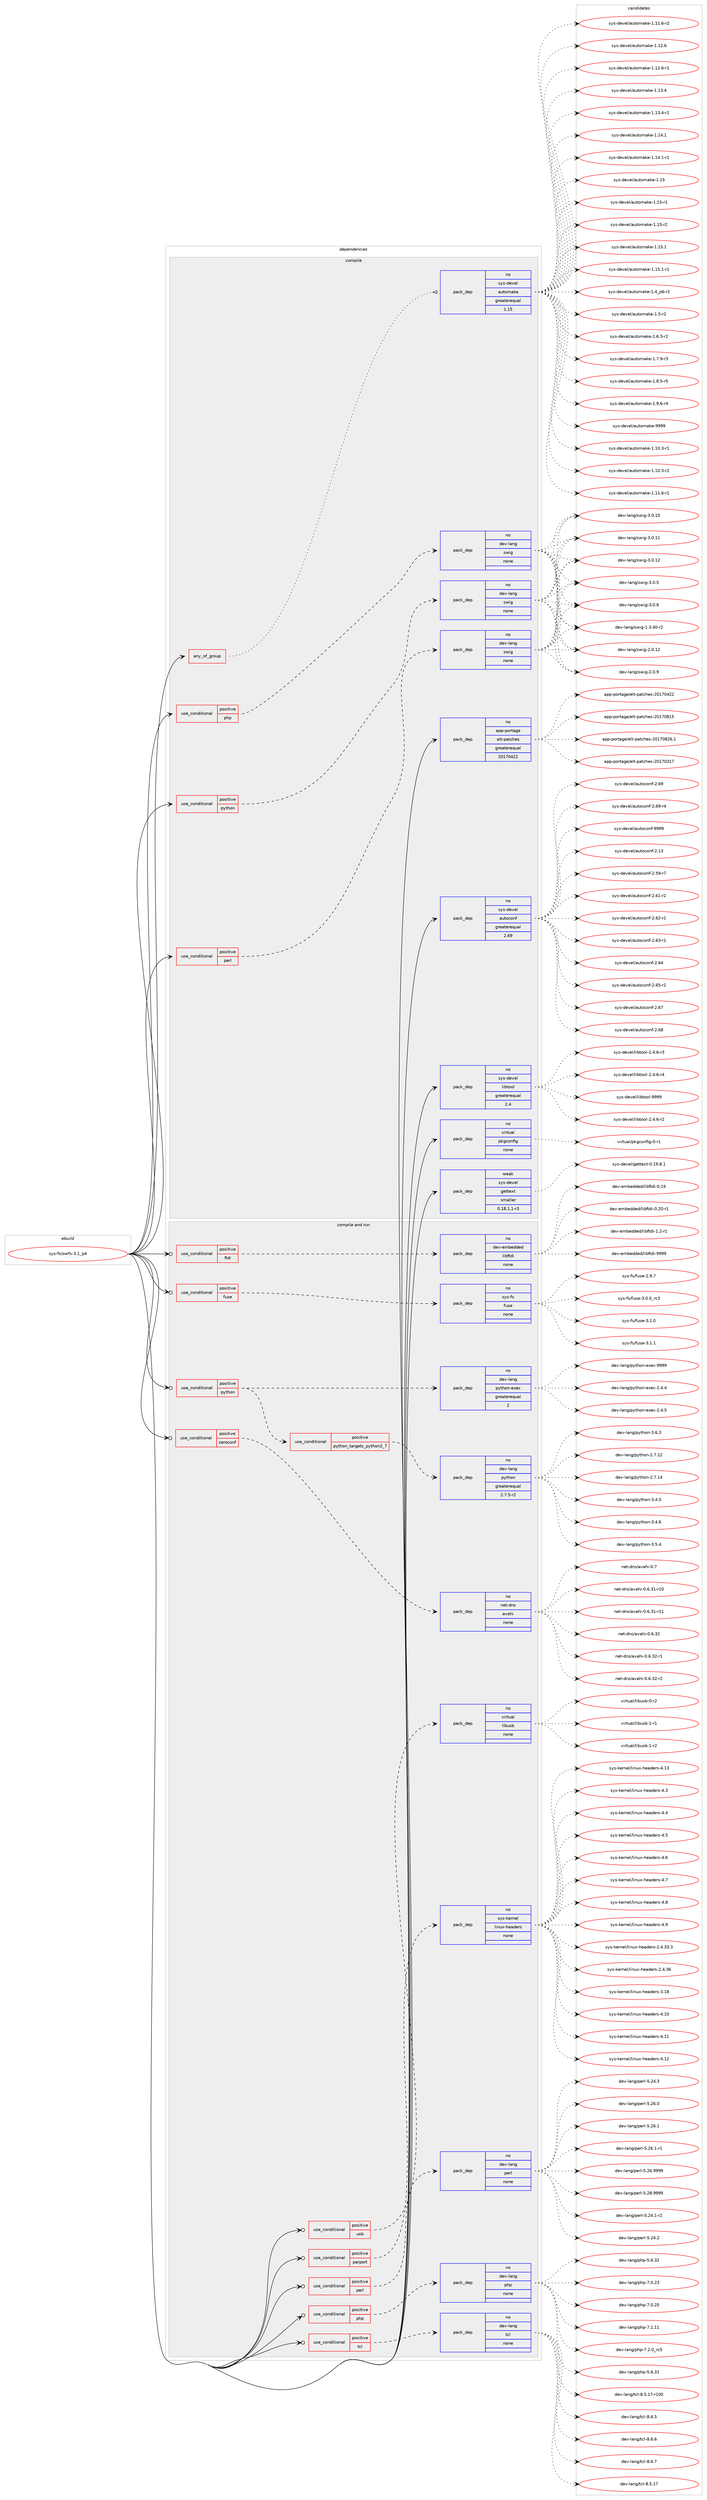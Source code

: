 digraph prolog {

# *************
# Graph options
# *************

newrank=true;
concentrate=true;
compound=true;
graph [rankdir=LR,fontname=Helvetica,fontsize=10,ranksep=1.5];#, ranksep=2.5, nodesep=0.2];
edge  [arrowhead=vee];
node  [fontname=Helvetica,fontsize=10];

# **********
# The ebuild
# **********

subgraph cluster_leftcol {
color=gray;
rank=same;
label=<<i>ebuild</i>>;
id [label="sys-fs/owfs-3.1_p4", color=red, width=4, href="../sys-fs/owfs-3.1_p4.svg"];
}

# ****************
# The dependencies
# ****************

subgraph cluster_midcol {
color=gray;
label=<<i>dependencies</i>>;
subgraph cluster_compile {
fillcolor="#eeeeee";
style=filled;
label=<<i>compile</i>>;
subgraph any8260 {
dependency489282 [label=<<TABLE BORDER="0" CELLBORDER="1" CELLSPACING="0" CELLPADDING="4"><TR><TD CELLPADDING="10">any_of_group</TD></TR></TABLE>>, shape=none, color=red];subgraph pack363594 {
dependency489283 [label=<<TABLE BORDER="0" CELLBORDER="1" CELLSPACING="0" CELLPADDING="4" WIDTH="220"><TR><TD ROWSPAN="6" CELLPADDING="30">pack_dep</TD></TR><TR><TD WIDTH="110">no</TD></TR><TR><TD>sys-devel</TD></TR><TR><TD>automake</TD></TR><TR><TD>greaterequal</TD></TR><TR><TD>1.15</TD></TR></TABLE>>, shape=none, color=blue];
}
dependency489282:e -> dependency489283:w [weight=20,style="dotted",arrowhead="oinv"];
}
id:e -> dependency489282:w [weight=20,style="solid",arrowhead="vee"];
subgraph cond117129 {
dependency489284 [label=<<TABLE BORDER="0" CELLBORDER="1" CELLSPACING="0" CELLPADDING="4"><TR><TD ROWSPAN="3" CELLPADDING="10">use_conditional</TD></TR><TR><TD>positive</TD></TR><TR><TD>perl</TD></TR></TABLE>>, shape=none, color=red];
subgraph pack363595 {
dependency489285 [label=<<TABLE BORDER="0" CELLBORDER="1" CELLSPACING="0" CELLPADDING="4" WIDTH="220"><TR><TD ROWSPAN="6" CELLPADDING="30">pack_dep</TD></TR><TR><TD WIDTH="110">no</TD></TR><TR><TD>dev-lang</TD></TR><TR><TD>swig</TD></TR><TR><TD>none</TD></TR><TR><TD></TD></TR></TABLE>>, shape=none, color=blue];
}
dependency489284:e -> dependency489285:w [weight=20,style="dashed",arrowhead="vee"];
}
id:e -> dependency489284:w [weight=20,style="solid",arrowhead="vee"];
subgraph cond117130 {
dependency489286 [label=<<TABLE BORDER="0" CELLBORDER="1" CELLSPACING="0" CELLPADDING="4"><TR><TD ROWSPAN="3" CELLPADDING="10">use_conditional</TD></TR><TR><TD>positive</TD></TR><TR><TD>php</TD></TR></TABLE>>, shape=none, color=red];
subgraph pack363596 {
dependency489287 [label=<<TABLE BORDER="0" CELLBORDER="1" CELLSPACING="0" CELLPADDING="4" WIDTH="220"><TR><TD ROWSPAN="6" CELLPADDING="30">pack_dep</TD></TR><TR><TD WIDTH="110">no</TD></TR><TR><TD>dev-lang</TD></TR><TR><TD>swig</TD></TR><TR><TD>none</TD></TR><TR><TD></TD></TR></TABLE>>, shape=none, color=blue];
}
dependency489286:e -> dependency489287:w [weight=20,style="dashed",arrowhead="vee"];
}
id:e -> dependency489286:w [weight=20,style="solid",arrowhead="vee"];
subgraph cond117131 {
dependency489288 [label=<<TABLE BORDER="0" CELLBORDER="1" CELLSPACING="0" CELLPADDING="4"><TR><TD ROWSPAN="3" CELLPADDING="10">use_conditional</TD></TR><TR><TD>positive</TD></TR><TR><TD>python</TD></TR></TABLE>>, shape=none, color=red];
subgraph pack363597 {
dependency489289 [label=<<TABLE BORDER="0" CELLBORDER="1" CELLSPACING="0" CELLPADDING="4" WIDTH="220"><TR><TD ROWSPAN="6" CELLPADDING="30">pack_dep</TD></TR><TR><TD WIDTH="110">no</TD></TR><TR><TD>dev-lang</TD></TR><TR><TD>swig</TD></TR><TR><TD>none</TD></TR><TR><TD></TD></TR></TABLE>>, shape=none, color=blue];
}
dependency489288:e -> dependency489289:w [weight=20,style="dashed",arrowhead="vee"];
}
id:e -> dependency489288:w [weight=20,style="solid",arrowhead="vee"];
subgraph pack363598 {
dependency489290 [label=<<TABLE BORDER="0" CELLBORDER="1" CELLSPACING="0" CELLPADDING="4" WIDTH="220"><TR><TD ROWSPAN="6" CELLPADDING="30">pack_dep</TD></TR><TR><TD WIDTH="110">no</TD></TR><TR><TD>app-portage</TD></TR><TR><TD>elt-patches</TD></TR><TR><TD>greaterequal</TD></TR><TR><TD>20170422</TD></TR></TABLE>>, shape=none, color=blue];
}
id:e -> dependency489290:w [weight=20,style="solid",arrowhead="vee"];
subgraph pack363599 {
dependency489291 [label=<<TABLE BORDER="0" CELLBORDER="1" CELLSPACING="0" CELLPADDING="4" WIDTH="220"><TR><TD ROWSPAN="6" CELLPADDING="30">pack_dep</TD></TR><TR><TD WIDTH="110">no</TD></TR><TR><TD>sys-devel</TD></TR><TR><TD>autoconf</TD></TR><TR><TD>greaterequal</TD></TR><TR><TD>2.69</TD></TR></TABLE>>, shape=none, color=blue];
}
id:e -> dependency489291:w [weight=20,style="solid",arrowhead="vee"];
subgraph pack363600 {
dependency489292 [label=<<TABLE BORDER="0" CELLBORDER="1" CELLSPACING="0" CELLPADDING="4" WIDTH="220"><TR><TD ROWSPAN="6" CELLPADDING="30">pack_dep</TD></TR><TR><TD WIDTH="110">no</TD></TR><TR><TD>sys-devel</TD></TR><TR><TD>libtool</TD></TR><TR><TD>greaterequal</TD></TR><TR><TD>2.4</TD></TR></TABLE>>, shape=none, color=blue];
}
id:e -> dependency489292:w [weight=20,style="solid",arrowhead="vee"];
subgraph pack363601 {
dependency489293 [label=<<TABLE BORDER="0" CELLBORDER="1" CELLSPACING="0" CELLPADDING="4" WIDTH="220"><TR><TD ROWSPAN="6" CELLPADDING="30">pack_dep</TD></TR><TR><TD WIDTH="110">no</TD></TR><TR><TD>virtual</TD></TR><TR><TD>pkgconfig</TD></TR><TR><TD>none</TD></TR><TR><TD></TD></TR></TABLE>>, shape=none, color=blue];
}
id:e -> dependency489293:w [weight=20,style="solid",arrowhead="vee"];
subgraph pack363602 {
dependency489294 [label=<<TABLE BORDER="0" CELLBORDER="1" CELLSPACING="0" CELLPADDING="4" WIDTH="220"><TR><TD ROWSPAN="6" CELLPADDING="30">pack_dep</TD></TR><TR><TD WIDTH="110">weak</TD></TR><TR><TD>sys-devel</TD></TR><TR><TD>gettext</TD></TR><TR><TD>smaller</TD></TR><TR><TD>0.18.1.1-r3</TD></TR></TABLE>>, shape=none, color=blue];
}
id:e -> dependency489294:w [weight=20,style="solid",arrowhead="vee"];
}
subgraph cluster_compileandrun {
fillcolor="#eeeeee";
style=filled;
label=<<i>compile and run</i>>;
subgraph cond117132 {
dependency489295 [label=<<TABLE BORDER="0" CELLBORDER="1" CELLSPACING="0" CELLPADDING="4"><TR><TD ROWSPAN="3" CELLPADDING="10">use_conditional</TD></TR><TR><TD>positive</TD></TR><TR><TD>ftdi</TD></TR></TABLE>>, shape=none, color=red];
subgraph pack363603 {
dependency489296 [label=<<TABLE BORDER="0" CELLBORDER="1" CELLSPACING="0" CELLPADDING="4" WIDTH="220"><TR><TD ROWSPAN="6" CELLPADDING="30">pack_dep</TD></TR><TR><TD WIDTH="110">no</TD></TR><TR><TD>dev-embedded</TD></TR><TR><TD>libftdi</TD></TR><TR><TD>none</TD></TR><TR><TD></TD></TR></TABLE>>, shape=none, color=blue];
}
dependency489295:e -> dependency489296:w [weight=20,style="dashed",arrowhead="vee"];
}
id:e -> dependency489295:w [weight=20,style="solid",arrowhead="odotvee"];
subgraph cond117133 {
dependency489297 [label=<<TABLE BORDER="0" CELLBORDER="1" CELLSPACING="0" CELLPADDING="4"><TR><TD ROWSPAN="3" CELLPADDING="10">use_conditional</TD></TR><TR><TD>positive</TD></TR><TR><TD>fuse</TD></TR></TABLE>>, shape=none, color=red];
subgraph pack363604 {
dependency489298 [label=<<TABLE BORDER="0" CELLBORDER="1" CELLSPACING="0" CELLPADDING="4" WIDTH="220"><TR><TD ROWSPAN="6" CELLPADDING="30">pack_dep</TD></TR><TR><TD WIDTH="110">no</TD></TR><TR><TD>sys-fs</TD></TR><TR><TD>fuse</TD></TR><TR><TD>none</TD></TR><TR><TD></TD></TR></TABLE>>, shape=none, color=blue];
}
dependency489297:e -> dependency489298:w [weight=20,style="dashed",arrowhead="vee"];
}
id:e -> dependency489297:w [weight=20,style="solid",arrowhead="odotvee"];
subgraph cond117134 {
dependency489299 [label=<<TABLE BORDER="0" CELLBORDER="1" CELLSPACING="0" CELLPADDING="4"><TR><TD ROWSPAN="3" CELLPADDING="10">use_conditional</TD></TR><TR><TD>positive</TD></TR><TR><TD>parport</TD></TR></TABLE>>, shape=none, color=red];
subgraph pack363605 {
dependency489300 [label=<<TABLE BORDER="0" CELLBORDER="1" CELLSPACING="0" CELLPADDING="4" WIDTH="220"><TR><TD ROWSPAN="6" CELLPADDING="30">pack_dep</TD></TR><TR><TD WIDTH="110">no</TD></TR><TR><TD>sys-kernel</TD></TR><TR><TD>linux-headers</TD></TR><TR><TD>none</TD></TR><TR><TD></TD></TR></TABLE>>, shape=none, color=blue];
}
dependency489299:e -> dependency489300:w [weight=20,style="dashed",arrowhead="vee"];
}
id:e -> dependency489299:w [weight=20,style="solid",arrowhead="odotvee"];
subgraph cond117135 {
dependency489301 [label=<<TABLE BORDER="0" CELLBORDER="1" CELLSPACING="0" CELLPADDING="4"><TR><TD ROWSPAN="3" CELLPADDING="10">use_conditional</TD></TR><TR><TD>positive</TD></TR><TR><TD>perl</TD></TR></TABLE>>, shape=none, color=red];
subgraph pack363606 {
dependency489302 [label=<<TABLE BORDER="0" CELLBORDER="1" CELLSPACING="0" CELLPADDING="4" WIDTH="220"><TR><TD ROWSPAN="6" CELLPADDING="30">pack_dep</TD></TR><TR><TD WIDTH="110">no</TD></TR><TR><TD>dev-lang</TD></TR><TR><TD>perl</TD></TR><TR><TD>none</TD></TR><TR><TD></TD></TR></TABLE>>, shape=none, color=blue];
}
dependency489301:e -> dependency489302:w [weight=20,style="dashed",arrowhead="vee"];
}
id:e -> dependency489301:w [weight=20,style="solid",arrowhead="odotvee"];
subgraph cond117136 {
dependency489303 [label=<<TABLE BORDER="0" CELLBORDER="1" CELLSPACING="0" CELLPADDING="4"><TR><TD ROWSPAN="3" CELLPADDING="10">use_conditional</TD></TR><TR><TD>positive</TD></TR><TR><TD>php</TD></TR></TABLE>>, shape=none, color=red];
subgraph pack363607 {
dependency489304 [label=<<TABLE BORDER="0" CELLBORDER="1" CELLSPACING="0" CELLPADDING="4" WIDTH="220"><TR><TD ROWSPAN="6" CELLPADDING="30">pack_dep</TD></TR><TR><TD WIDTH="110">no</TD></TR><TR><TD>dev-lang</TD></TR><TR><TD>php</TD></TR><TR><TD>none</TD></TR><TR><TD></TD></TR></TABLE>>, shape=none, color=blue];
}
dependency489303:e -> dependency489304:w [weight=20,style="dashed",arrowhead="vee"];
}
id:e -> dependency489303:w [weight=20,style="solid",arrowhead="odotvee"];
subgraph cond117137 {
dependency489305 [label=<<TABLE BORDER="0" CELLBORDER="1" CELLSPACING="0" CELLPADDING="4"><TR><TD ROWSPAN="3" CELLPADDING="10">use_conditional</TD></TR><TR><TD>positive</TD></TR><TR><TD>python</TD></TR></TABLE>>, shape=none, color=red];
subgraph cond117138 {
dependency489306 [label=<<TABLE BORDER="0" CELLBORDER="1" CELLSPACING="0" CELLPADDING="4"><TR><TD ROWSPAN="3" CELLPADDING="10">use_conditional</TD></TR><TR><TD>positive</TD></TR><TR><TD>python_targets_python2_7</TD></TR></TABLE>>, shape=none, color=red];
subgraph pack363608 {
dependency489307 [label=<<TABLE BORDER="0" CELLBORDER="1" CELLSPACING="0" CELLPADDING="4" WIDTH="220"><TR><TD ROWSPAN="6" CELLPADDING="30">pack_dep</TD></TR><TR><TD WIDTH="110">no</TD></TR><TR><TD>dev-lang</TD></TR><TR><TD>python</TD></TR><TR><TD>greaterequal</TD></TR><TR><TD>2.7.5-r2</TD></TR></TABLE>>, shape=none, color=blue];
}
dependency489306:e -> dependency489307:w [weight=20,style="dashed",arrowhead="vee"];
}
dependency489305:e -> dependency489306:w [weight=20,style="dashed",arrowhead="vee"];
subgraph pack363609 {
dependency489308 [label=<<TABLE BORDER="0" CELLBORDER="1" CELLSPACING="0" CELLPADDING="4" WIDTH="220"><TR><TD ROWSPAN="6" CELLPADDING="30">pack_dep</TD></TR><TR><TD WIDTH="110">no</TD></TR><TR><TD>dev-lang</TD></TR><TR><TD>python-exec</TD></TR><TR><TD>greaterequal</TD></TR><TR><TD>2</TD></TR></TABLE>>, shape=none, color=blue];
}
dependency489305:e -> dependency489308:w [weight=20,style="dashed",arrowhead="vee"];
}
id:e -> dependency489305:w [weight=20,style="solid",arrowhead="odotvee"];
subgraph cond117139 {
dependency489309 [label=<<TABLE BORDER="0" CELLBORDER="1" CELLSPACING="0" CELLPADDING="4"><TR><TD ROWSPAN="3" CELLPADDING="10">use_conditional</TD></TR><TR><TD>positive</TD></TR><TR><TD>tcl</TD></TR></TABLE>>, shape=none, color=red];
subgraph pack363610 {
dependency489310 [label=<<TABLE BORDER="0" CELLBORDER="1" CELLSPACING="0" CELLPADDING="4" WIDTH="220"><TR><TD ROWSPAN="6" CELLPADDING="30">pack_dep</TD></TR><TR><TD WIDTH="110">no</TD></TR><TR><TD>dev-lang</TD></TR><TR><TD>tcl</TD></TR><TR><TD>none</TD></TR><TR><TD></TD></TR></TABLE>>, shape=none, color=blue];
}
dependency489309:e -> dependency489310:w [weight=20,style="dashed",arrowhead="vee"];
}
id:e -> dependency489309:w [weight=20,style="solid",arrowhead="odotvee"];
subgraph cond117140 {
dependency489311 [label=<<TABLE BORDER="0" CELLBORDER="1" CELLSPACING="0" CELLPADDING="4"><TR><TD ROWSPAN="3" CELLPADDING="10">use_conditional</TD></TR><TR><TD>positive</TD></TR><TR><TD>usb</TD></TR></TABLE>>, shape=none, color=red];
subgraph pack363611 {
dependency489312 [label=<<TABLE BORDER="0" CELLBORDER="1" CELLSPACING="0" CELLPADDING="4" WIDTH="220"><TR><TD ROWSPAN="6" CELLPADDING="30">pack_dep</TD></TR><TR><TD WIDTH="110">no</TD></TR><TR><TD>virtual</TD></TR><TR><TD>libusb</TD></TR><TR><TD>none</TD></TR><TR><TD></TD></TR></TABLE>>, shape=none, color=blue];
}
dependency489311:e -> dependency489312:w [weight=20,style="dashed",arrowhead="vee"];
}
id:e -> dependency489311:w [weight=20,style="solid",arrowhead="odotvee"];
subgraph cond117141 {
dependency489313 [label=<<TABLE BORDER="0" CELLBORDER="1" CELLSPACING="0" CELLPADDING="4"><TR><TD ROWSPAN="3" CELLPADDING="10">use_conditional</TD></TR><TR><TD>positive</TD></TR><TR><TD>zeroconf</TD></TR></TABLE>>, shape=none, color=red];
subgraph pack363612 {
dependency489314 [label=<<TABLE BORDER="0" CELLBORDER="1" CELLSPACING="0" CELLPADDING="4" WIDTH="220"><TR><TD ROWSPAN="6" CELLPADDING="30">pack_dep</TD></TR><TR><TD WIDTH="110">no</TD></TR><TR><TD>net-dns</TD></TR><TR><TD>avahi</TD></TR><TR><TD>none</TD></TR><TR><TD></TD></TR></TABLE>>, shape=none, color=blue];
}
dependency489313:e -> dependency489314:w [weight=20,style="dashed",arrowhead="vee"];
}
id:e -> dependency489313:w [weight=20,style="solid",arrowhead="odotvee"];
}
subgraph cluster_run {
fillcolor="#eeeeee";
style=filled;
label=<<i>run</i>>;
}
}

# **************
# The candidates
# **************

subgraph cluster_choices {
rank=same;
color=gray;
label=<<i>candidates</i>>;

subgraph choice363594 {
color=black;
nodesep=1;
choice11512111545100101118101108479711711611110997107101454946494846514511449 [label="sys-devel/automake-1.10.3-r1", color=red, width=4,href="../sys-devel/automake-1.10.3-r1.svg"];
choice11512111545100101118101108479711711611110997107101454946494846514511450 [label="sys-devel/automake-1.10.3-r2", color=red, width=4,href="../sys-devel/automake-1.10.3-r2.svg"];
choice11512111545100101118101108479711711611110997107101454946494946544511449 [label="sys-devel/automake-1.11.6-r1", color=red, width=4,href="../sys-devel/automake-1.11.6-r1.svg"];
choice11512111545100101118101108479711711611110997107101454946494946544511450 [label="sys-devel/automake-1.11.6-r2", color=red, width=4,href="../sys-devel/automake-1.11.6-r2.svg"];
choice1151211154510010111810110847971171161111099710710145494649504654 [label="sys-devel/automake-1.12.6", color=red, width=4,href="../sys-devel/automake-1.12.6.svg"];
choice11512111545100101118101108479711711611110997107101454946495046544511449 [label="sys-devel/automake-1.12.6-r1", color=red, width=4,href="../sys-devel/automake-1.12.6-r1.svg"];
choice1151211154510010111810110847971171161111099710710145494649514652 [label="sys-devel/automake-1.13.4", color=red, width=4,href="../sys-devel/automake-1.13.4.svg"];
choice11512111545100101118101108479711711611110997107101454946495146524511449 [label="sys-devel/automake-1.13.4-r1", color=red, width=4,href="../sys-devel/automake-1.13.4-r1.svg"];
choice1151211154510010111810110847971171161111099710710145494649524649 [label="sys-devel/automake-1.14.1", color=red, width=4,href="../sys-devel/automake-1.14.1.svg"];
choice11512111545100101118101108479711711611110997107101454946495246494511449 [label="sys-devel/automake-1.14.1-r1", color=red, width=4,href="../sys-devel/automake-1.14.1-r1.svg"];
choice115121115451001011181011084797117116111109971071014549464953 [label="sys-devel/automake-1.15", color=red, width=4,href="../sys-devel/automake-1.15.svg"];
choice1151211154510010111810110847971171161111099710710145494649534511449 [label="sys-devel/automake-1.15-r1", color=red, width=4,href="../sys-devel/automake-1.15-r1.svg"];
choice1151211154510010111810110847971171161111099710710145494649534511450 [label="sys-devel/automake-1.15-r2", color=red, width=4,href="../sys-devel/automake-1.15-r2.svg"];
choice1151211154510010111810110847971171161111099710710145494649534649 [label="sys-devel/automake-1.15.1", color=red, width=4,href="../sys-devel/automake-1.15.1.svg"];
choice11512111545100101118101108479711711611110997107101454946495346494511449 [label="sys-devel/automake-1.15.1-r1", color=red, width=4,href="../sys-devel/automake-1.15.1-r1.svg"];
choice115121115451001011181011084797117116111109971071014549465295112544511450 [label="sys-devel/automake-1.4_p6-r2", color=red, width=4,href="../sys-devel/automake-1.4_p6-r2.svg"];
choice11512111545100101118101108479711711611110997107101454946534511450 [label="sys-devel/automake-1.5-r2", color=red, width=4,href="../sys-devel/automake-1.5-r2.svg"];
choice115121115451001011181011084797117116111109971071014549465446514511450 [label="sys-devel/automake-1.6.3-r2", color=red, width=4,href="../sys-devel/automake-1.6.3-r2.svg"];
choice115121115451001011181011084797117116111109971071014549465546574511451 [label="sys-devel/automake-1.7.9-r3", color=red, width=4,href="../sys-devel/automake-1.7.9-r3.svg"];
choice115121115451001011181011084797117116111109971071014549465646534511453 [label="sys-devel/automake-1.8.5-r5", color=red, width=4,href="../sys-devel/automake-1.8.5-r5.svg"];
choice115121115451001011181011084797117116111109971071014549465746544511452 [label="sys-devel/automake-1.9.6-r4", color=red, width=4,href="../sys-devel/automake-1.9.6-r4.svg"];
choice115121115451001011181011084797117116111109971071014557575757 [label="sys-devel/automake-9999", color=red, width=4,href="../sys-devel/automake-9999.svg"];
dependency489283:e -> choice11512111545100101118101108479711711611110997107101454946494846514511449:w [style=dotted,weight="100"];
dependency489283:e -> choice11512111545100101118101108479711711611110997107101454946494846514511450:w [style=dotted,weight="100"];
dependency489283:e -> choice11512111545100101118101108479711711611110997107101454946494946544511449:w [style=dotted,weight="100"];
dependency489283:e -> choice11512111545100101118101108479711711611110997107101454946494946544511450:w [style=dotted,weight="100"];
dependency489283:e -> choice1151211154510010111810110847971171161111099710710145494649504654:w [style=dotted,weight="100"];
dependency489283:e -> choice11512111545100101118101108479711711611110997107101454946495046544511449:w [style=dotted,weight="100"];
dependency489283:e -> choice1151211154510010111810110847971171161111099710710145494649514652:w [style=dotted,weight="100"];
dependency489283:e -> choice11512111545100101118101108479711711611110997107101454946495146524511449:w [style=dotted,weight="100"];
dependency489283:e -> choice1151211154510010111810110847971171161111099710710145494649524649:w [style=dotted,weight="100"];
dependency489283:e -> choice11512111545100101118101108479711711611110997107101454946495246494511449:w [style=dotted,weight="100"];
dependency489283:e -> choice115121115451001011181011084797117116111109971071014549464953:w [style=dotted,weight="100"];
dependency489283:e -> choice1151211154510010111810110847971171161111099710710145494649534511449:w [style=dotted,weight="100"];
dependency489283:e -> choice1151211154510010111810110847971171161111099710710145494649534511450:w [style=dotted,weight="100"];
dependency489283:e -> choice1151211154510010111810110847971171161111099710710145494649534649:w [style=dotted,weight="100"];
dependency489283:e -> choice11512111545100101118101108479711711611110997107101454946495346494511449:w [style=dotted,weight="100"];
dependency489283:e -> choice115121115451001011181011084797117116111109971071014549465295112544511450:w [style=dotted,weight="100"];
dependency489283:e -> choice11512111545100101118101108479711711611110997107101454946534511450:w [style=dotted,weight="100"];
dependency489283:e -> choice115121115451001011181011084797117116111109971071014549465446514511450:w [style=dotted,weight="100"];
dependency489283:e -> choice115121115451001011181011084797117116111109971071014549465546574511451:w [style=dotted,weight="100"];
dependency489283:e -> choice115121115451001011181011084797117116111109971071014549465646534511453:w [style=dotted,weight="100"];
dependency489283:e -> choice115121115451001011181011084797117116111109971071014549465746544511452:w [style=dotted,weight="100"];
dependency489283:e -> choice115121115451001011181011084797117116111109971071014557575757:w [style=dotted,weight="100"];
}
subgraph choice363595 {
color=black;
nodesep=1;
choice100101118451089711010347115119105103454946514652484511450 [label="dev-lang/swig-1.3.40-r2", color=red, width=4,href="../dev-lang/swig-1.3.40-r2.svg"];
choice10010111845108971101034711511910510345504648464950 [label="dev-lang/swig-2.0.12", color=red, width=4,href="../dev-lang/swig-2.0.12.svg"];
choice100101118451089711010347115119105103455046484657 [label="dev-lang/swig-2.0.9", color=red, width=4,href="../dev-lang/swig-2.0.9.svg"];
choice10010111845108971101034711511910510345514648464948 [label="dev-lang/swig-3.0.10", color=red, width=4,href="../dev-lang/swig-3.0.10.svg"];
choice10010111845108971101034711511910510345514648464949 [label="dev-lang/swig-3.0.11", color=red, width=4,href="../dev-lang/swig-3.0.11.svg"];
choice10010111845108971101034711511910510345514648464950 [label="dev-lang/swig-3.0.12", color=red, width=4,href="../dev-lang/swig-3.0.12.svg"];
choice100101118451089711010347115119105103455146484653 [label="dev-lang/swig-3.0.5", color=red, width=4,href="../dev-lang/swig-3.0.5.svg"];
choice100101118451089711010347115119105103455146484656 [label="dev-lang/swig-3.0.8", color=red, width=4,href="../dev-lang/swig-3.0.8.svg"];
dependency489285:e -> choice100101118451089711010347115119105103454946514652484511450:w [style=dotted,weight="100"];
dependency489285:e -> choice10010111845108971101034711511910510345504648464950:w [style=dotted,weight="100"];
dependency489285:e -> choice100101118451089711010347115119105103455046484657:w [style=dotted,weight="100"];
dependency489285:e -> choice10010111845108971101034711511910510345514648464948:w [style=dotted,weight="100"];
dependency489285:e -> choice10010111845108971101034711511910510345514648464949:w [style=dotted,weight="100"];
dependency489285:e -> choice10010111845108971101034711511910510345514648464950:w [style=dotted,weight="100"];
dependency489285:e -> choice100101118451089711010347115119105103455146484653:w [style=dotted,weight="100"];
dependency489285:e -> choice100101118451089711010347115119105103455146484656:w [style=dotted,weight="100"];
}
subgraph choice363596 {
color=black;
nodesep=1;
choice100101118451089711010347115119105103454946514652484511450 [label="dev-lang/swig-1.3.40-r2", color=red, width=4,href="../dev-lang/swig-1.3.40-r2.svg"];
choice10010111845108971101034711511910510345504648464950 [label="dev-lang/swig-2.0.12", color=red, width=4,href="../dev-lang/swig-2.0.12.svg"];
choice100101118451089711010347115119105103455046484657 [label="dev-lang/swig-2.0.9", color=red, width=4,href="../dev-lang/swig-2.0.9.svg"];
choice10010111845108971101034711511910510345514648464948 [label="dev-lang/swig-3.0.10", color=red, width=4,href="../dev-lang/swig-3.0.10.svg"];
choice10010111845108971101034711511910510345514648464949 [label="dev-lang/swig-3.0.11", color=red, width=4,href="../dev-lang/swig-3.0.11.svg"];
choice10010111845108971101034711511910510345514648464950 [label="dev-lang/swig-3.0.12", color=red, width=4,href="../dev-lang/swig-3.0.12.svg"];
choice100101118451089711010347115119105103455146484653 [label="dev-lang/swig-3.0.5", color=red, width=4,href="../dev-lang/swig-3.0.5.svg"];
choice100101118451089711010347115119105103455146484656 [label="dev-lang/swig-3.0.8", color=red, width=4,href="../dev-lang/swig-3.0.8.svg"];
dependency489287:e -> choice100101118451089711010347115119105103454946514652484511450:w [style=dotted,weight="100"];
dependency489287:e -> choice10010111845108971101034711511910510345504648464950:w [style=dotted,weight="100"];
dependency489287:e -> choice100101118451089711010347115119105103455046484657:w [style=dotted,weight="100"];
dependency489287:e -> choice10010111845108971101034711511910510345514648464948:w [style=dotted,weight="100"];
dependency489287:e -> choice10010111845108971101034711511910510345514648464949:w [style=dotted,weight="100"];
dependency489287:e -> choice10010111845108971101034711511910510345514648464950:w [style=dotted,weight="100"];
dependency489287:e -> choice100101118451089711010347115119105103455146484653:w [style=dotted,weight="100"];
dependency489287:e -> choice100101118451089711010347115119105103455146484656:w [style=dotted,weight="100"];
}
subgraph choice363597 {
color=black;
nodesep=1;
choice100101118451089711010347115119105103454946514652484511450 [label="dev-lang/swig-1.3.40-r2", color=red, width=4,href="../dev-lang/swig-1.3.40-r2.svg"];
choice10010111845108971101034711511910510345504648464950 [label="dev-lang/swig-2.0.12", color=red, width=4,href="../dev-lang/swig-2.0.12.svg"];
choice100101118451089711010347115119105103455046484657 [label="dev-lang/swig-2.0.9", color=red, width=4,href="../dev-lang/swig-2.0.9.svg"];
choice10010111845108971101034711511910510345514648464948 [label="dev-lang/swig-3.0.10", color=red, width=4,href="../dev-lang/swig-3.0.10.svg"];
choice10010111845108971101034711511910510345514648464949 [label="dev-lang/swig-3.0.11", color=red, width=4,href="../dev-lang/swig-3.0.11.svg"];
choice10010111845108971101034711511910510345514648464950 [label="dev-lang/swig-3.0.12", color=red, width=4,href="../dev-lang/swig-3.0.12.svg"];
choice100101118451089711010347115119105103455146484653 [label="dev-lang/swig-3.0.5", color=red, width=4,href="../dev-lang/swig-3.0.5.svg"];
choice100101118451089711010347115119105103455146484656 [label="dev-lang/swig-3.0.8", color=red, width=4,href="../dev-lang/swig-3.0.8.svg"];
dependency489289:e -> choice100101118451089711010347115119105103454946514652484511450:w [style=dotted,weight="100"];
dependency489289:e -> choice10010111845108971101034711511910510345504648464950:w [style=dotted,weight="100"];
dependency489289:e -> choice100101118451089711010347115119105103455046484657:w [style=dotted,weight="100"];
dependency489289:e -> choice10010111845108971101034711511910510345514648464948:w [style=dotted,weight="100"];
dependency489289:e -> choice10010111845108971101034711511910510345514648464949:w [style=dotted,weight="100"];
dependency489289:e -> choice10010111845108971101034711511910510345514648464950:w [style=dotted,weight="100"];
dependency489289:e -> choice100101118451089711010347115119105103455146484653:w [style=dotted,weight="100"];
dependency489289:e -> choice100101118451089711010347115119105103455146484656:w [style=dotted,weight="100"];
}
subgraph choice363598 {
color=black;
nodesep=1;
choice97112112451121111141169710310147101108116451129711699104101115455048495548514955 [label="app-portage/elt-patches-20170317", color=red, width=4,href="../app-portage/elt-patches-20170317.svg"];
choice97112112451121111141169710310147101108116451129711699104101115455048495548525050 [label="app-portage/elt-patches-20170422", color=red, width=4,href="../app-portage/elt-patches-20170422.svg"];
choice97112112451121111141169710310147101108116451129711699104101115455048495548564953 [label="app-portage/elt-patches-20170815", color=red, width=4,href="../app-portage/elt-patches-20170815.svg"];
choice971121124511211111411697103101471011081164511297116991041011154550484955485650544649 [label="app-portage/elt-patches-20170826.1", color=red, width=4,href="../app-portage/elt-patches-20170826.1.svg"];
dependency489290:e -> choice97112112451121111141169710310147101108116451129711699104101115455048495548514955:w [style=dotted,weight="100"];
dependency489290:e -> choice97112112451121111141169710310147101108116451129711699104101115455048495548525050:w [style=dotted,weight="100"];
dependency489290:e -> choice97112112451121111141169710310147101108116451129711699104101115455048495548564953:w [style=dotted,weight="100"];
dependency489290:e -> choice971121124511211111411697103101471011081164511297116991041011154550484955485650544649:w [style=dotted,weight="100"];
}
subgraph choice363599 {
color=black;
nodesep=1;
choice115121115451001011181011084797117116111991111101024550464951 [label="sys-devel/autoconf-2.13", color=red, width=4,href="../sys-devel/autoconf-2.13.svg"];
choice1151211154510010111810110847971171161119911111010245504653574511455 [label="sys-devel/autoconf-2.59-r7", color=red, width=4,href="../sys-devel/autoconf-2.59-r7.svg"];
choice1151211154510010111810110847971171161119911111010245504654494511450 [label="sys-devel/autoconf-2.61-r2", color=red, width=4,href="../sys-devel/autoconf-2.61-r2.svg"];
choice1151211154510010111810110847971171161119911111010245504654504511449 [label="sys-devel/autoconf-2.62-r1", color=red, width=4,href="../sys-devel/autoconf-2.62-r1.svg"];
choice1151211154510010111810110847971171161119911111010245504654514511449 [label="sys-devel/autoconf-2.63-r1", color=red, width=4,href="../sys-devel/autoconf-2.63-r1.svg"];
choice115121115451001011181011084797117116111991111101024550465452 [label="sys-devel/autoconf-2.64", color=red, width=4,href="../sys-devel/autoconf-2.64.svg"];
choice1151211154510010111810110847971171161119911111010245504654534511449 [label="sys-devel/autoconf-2.65-r1", color=red, width=4,href="../sys-devel/autoconf-2.65-r1.svg"];
choice115121115451001011181011084797117116111991111101024550465455 [label="sys-devel/autoconf-2.67", color=red, width=4,href="../sys-devel/autoconf-2.67.svg"];
choice115121115451001011181011084797117116111991111101024550465456 [label="sys-devel/autoconf-2.68", color=red, width=4,href="../sys-devel/autoconf-2.68.svg"];
choice115121115451001011181011084797117116111991111101024550465457 [label="sys-devel/autoconf-2.69", color=red, width=4,href="../sys-devel/autoconf-2.69.svg"];
choice1151211154510010111810110847971171161119911111010245504654574511452 [label="sys-devel/autoconf-2.69-r4", color=red, width=4,href="../sys-devel/autoconf-2.69-r4.svg"];
choice115121115451001011181011084797117116111991111101024557575757 [label="sys-devel/autoconf-9999", color=red, width=4,href="../sys-devel/autoconf-9999.svg"];
dependency489291:e -> choice115121115451001011181011084797117116111991111101024550464951:w [style=dotted,weight="100"];
dependency489291:e -> choice1151211154510010111810110847971171161119911111010245504653574511455:w [style=dotted,weight="100"];
dependency489291:e -> choice1151211154510010111810110847971171161119911111010245504654494511450:w [style=dotted,weight="100"];
dependency489291:e -> choice1151211154510010111810110847971171161119911111010245504654504511449:w [style=dotted,weight="100"];
dependency489291:e -> choice1151211154510010111810110847971171161119911111010245504654514511449:w [style=dotted,weight="100"];
dependency489291:e -> choice115121115451001011181011084797117116111991111101024550465452:w [style=dotted,weight="100"];
dependency489291:e -> choice1151211154510010111810110847971171161119911111010245504654534511449:w [style=dotted,weight="100"];
dependency489291:e -> choice115121115451001011181011084797117116111991111101024550465455:w [style=dotted,weight="100"];
dependency489291:e -> choice115121115451001011181011084797117116111991111101024550465456:w [style=dotted,weight="100"];
dependency489291:e -> choice115121115451001011181011084797117116111991111101024550465457:w [style=dotted,weight="100"];
dependency489291:e -> choice1151211154510010111810110847971171161119911111010245504654574511452:w [style=dotted,weight="100"];
dependency489291:e -> choice115121115451001011181011084797117116111991111101024557575757:w [style=dotted,weight="100"];
}
subgraph choice363600 {
color=black;
nodesep=1;
choice1151211154510010111810110847108105981161111111084550465246544511450 [label="sys-devel/libtool-2.4.6-r2", color=red, width=4,href="../sys-devel/libtool-2.4.6-r2.svg"];
choice1151211154510010111810110847108105981161111111084550465246544511451 [label="sys-devel/libtool-2.4.6-r3", color=red, width=4,href="../sys-devel/libtool-2.4.6-r3.svg"];
choice1151211154510010111810110847108105981161111111084550465246544511452 [label="sys-devel/libtool-2.4.6-r4", color=red, width=4,href="../sys-devel/libtool-2.4.6-r4.svg"];
choice1151211154510010111810110847108105981161111111084557575757 [label="sys-devel/libtool-9999", color=red, width=4,href="../sys-devel/libtool-9999.svg"];
dependency489292:e -> choice1151211154510010111810110847108105981161111111084550465246544511450:w [style=dotted,weight="100"];
dependency489292:e -> choice1151211154510010111810110847108105981161111111084550465246544511451:w [style=dotted,weight="100"];
dependency489292:e -> choice1151211154510010111810110847108105981161111111084550465246544511452:w [style=dotted,weight="100"];
dependency489292:e -> choice1151211154510010111810110847108105981161111111084557575757:w [style=dotted,weight="100"];
}
subgraph choice363601 {
color=black;
nodesep=1;
choice11810511411611797108471121071039911111010210510345484511449 [label="virtual/pkgconfig-0-r1", color=red, width=4,href="../virtual/pkgconfig-0-r1.svg"];
dependency489293:e -> choice11810511411611797108471121071039911111010210510345484511449:w [style=dotted,weight="100"];
}
subgraph choice363602 {
color=black;
nodesep=1;
choice1151211154510010111810110847103101116116101120116454846495746564649 [label="sys-devel/gettext-0.19.8.1", color=red, width=4,href="../sys-devel/gettext-0.19.8.1.svg"];
dependency489294:e -> choice1151211154510010111810110847103101116116101120116454846495746564649:w [style=dotted,weight="100"];
}
subgraph choice363603 {
color=black;
nodesep=1;
choice100101118451011099810110010010110047108105981021161001054548464957 [label="dev-embedded/libftdi-0.19", color=red, width=4,href="../dev-embedded/libftdi-0.19.svg"];
choice1001011184510110998101100100101100471081059810211610010545484650484511449 [label="dev-embedded/libftdi-0.20-r1", color=red, width=4,href="../dev-embedded/libftdi-0.20-r1.svg"];
choice10010111845101109981011001001011004710810598102116100105454946504511449 [label="dev-embedded/libftdi-1.2-r1", color=red, width=4,href="../dev-embedded/libftdi-1.2-r1.svg"];
choice100101118451011099810110010010110047108105981021161001054557575757 [label="dev-embedded/libftdi-9999", color=red, width=4,href="../dev-embedded/libftdi-9999.svg"];
dependency489296:e -> choice100101118451011099810110010010110047108105981021161001054548464957:w [style=dotted,weight="100"];
dependency489296:e -> choice1001011184510110998101100100101100471081059810211610010545484650484511449:w [style=dotted,weight="100"];
dependency489296:e -> choice10010111845101109981011001001011004710810598102116100105454946504511449:w [style=dotted,weight="100"];
dependency489296:e -> choice100101118451011099810110010010110047108105981021161001054557575757:w [style=dotted,weight="100"];
}
subgraph choice363604 {
color=black;
nodesep=1;
choice1151211154510211547102117115101455046574655 [label="sys-fs/fuse-2.9.7", color=red, width=4,href="../sys-fs/fuse-2.9.7.svg"];
choice1151211154510211547102117115101455146484648951149951 [label="sys-fs/fuse-3.0.0_rc3", color=red, width=4,href="../sys-fs/fuse-3.0.0_rc3.svg"];
choice1151211154510211547102117115101455146494648 [label="sys-fs/fuse-3.1.0", color=red, width=4,href="../sys-fs/fuse-3.1.0.svg"];
choice1151211154510211547102117115101455146494649 [label="sys-fs/fuse-3.1.1", color=red, width=4,href="../sys-fs/fuse-3.1.1.svg"];
dependency489298:e -> choice1151211154510211547102117115101455046574655:w [style=dotted,weight="100"];
dependency489298:e -> choice1151211154510211547102117115101455146484648951149951:w [style=dotted,weight="100"];
dependency489298:e -> choice1151211154510211547102117115101455146494648:w [style=dotted,weight="100"];
dependency489298:e -> choice1151211154510211547102117115101455146494649:w [style=dotted,weight="100"];
}
subgraph choice363605 {
color=black;
nodesep=1;
choice11512111545107101114110101108471081051101171204510410197100101114115455046524651514651 [label="sys-kernel/linux-headers-2.4.33.3", color=red, width=4,href="../sys-kernel/linux-headers-2.4.33.3.svg"];
choice1151211154510710111411010110847108105110117120451041019710010111411545504652465154 [label="sys-kernel/linux-headers-2.4.36", color=red, width=4,href="../sys-kernel/linux-headers-2.4.36.svg"];
choice115121115451071011141101011084710810511011712045104101971001011141154551464956 [label="sys-kernel/linux-headers-3.18", color=red, width=4,href="../sys-kernel/linux-headers-3.18.svg"];
choice115121115451071011141101011084710810511011712045104101971001011141154552464948 [label="sys-kernel/linux-headers-4.10", color=red, width=4,href="../sys-kernel/linux-headers-4.10.svg"];
choice115121115451071011141101011084710810511011712045104101971001011141154552464949 [label="sys-kernel/linux-headers-4.11", color=red, width=4,href="../sys-kernel/linux-headers-4.11.svg"];
choice115121115451071011141101011084710810511011712045104101971001011141154552464950 [label="sys-kernel/linux-headers-4.12", color=red, width=4,href="../sys-kernel/linux-headers-4.12.svg"];
choice115121115451071011141101011084710810511011712045104101971001011141154552464951 [label="sys-kernel/linux-headers-4.13", color=red, width=4,href="../sys-kernel/linux-headers-4.13.svg"];
choice1151211154510710111411010110847108105110117120451041019710010111411545524651 [label="sys-kernel/linux-headers-4.3", color=red, width=4,href="../sys-kernel/linux-headers-4.3.svg"];
choice1151211154510710111411010110847108105110117120451041019710010111411545524652 [label="sys-kernel/linux-headers-4.4", color=red, width=4,href="../sys-kernel/linux-headers-4.4.svg"];
choice1151211154510710111411010110847108105110117120451041019710010111411545524653 [label="sys-kernel/linux-headers-4.5", color=red, width=4,href="../sys-kernel/linux-headers-4.5.svg"];
choice1151211154510710111411010110847108105110117120451041019710010111411545524654 [label="sys-kernel/linux-headers-4.6", color=red, width=4,href="../sys-kernel/linux-headers-4.6.svg"];
choice1151211154510710111411010110847108105110117120451041019710010111411545524655 [label="sys-kernel/linux-headers-4.7", color=red, width=4,href="../sys-kernel/linux-headers-4.7.svg"];
choice1151211154510710111411010110847108105110117120451041019710010111411545524656 [label="sys-kernel/linux-headers-4.8", color=red, width=4,href="../sys-kernel/linux-headers-4.8.svg"];
choice1151211154510710111411010110847108105110117120451041019710010111411545524657 [label="sys-kernel/linux-headers-4.9", color=red, width=4,href="../sys-kernel/linux-headers-4.9.svg"];
dependency489300:e -> choice11512111545107101114110101108471081051101171204510410197100101114115455046524651514651:w [style=dotted,weight="100"];
dependency489300:e -> choice1151211154510710111411010110847108105110117120451041019710010111411545504652465154:w [style=dotted,weight="100"];
dependency489300:e -> choice115121115451071011141101011084710810511011712045104101971001011141154551464956:w [style=dotted,weight="100"];
dependency489300:e -> choice115121115451071011141101011084710810511011712045104101971001011141154552464948:w [style=dotted,weight="100"];
dependency489300:e -> choice115121115451071011141101011084710810511011712045104101971001011141154552464949:w [style=dotted,weight="100"];
dependency489300:e -> choice115121115451071011141101011084710810511011712045104101971001011141154552464950:w [style=dotted,weight="100"];
dependency489300:e -> choice115121115451071011141101011084710810511011712045104101971001011141154552464951:w [style=dotted,weight="100"];
dependency489300:e -> choice1151211154510710111411010110847108105110117120451041019710010111411545524651:w [style=dotted,weight="100"];
dependency489300:e -> choice1151211154510710111411010110847108105110117120451041019710010111411545524652:w [style=dotted,weight="100"];
dependency489300:e -> choice1151211154510710111411010110847108105110117120451041019710010111411545524653:w [style=dotted,weight="100"];
dependency489300:e -> choice1151211154510710111411010110847108105110117120451041019710010111411545524654:w [style=dotted,weight="100"];
dependency489300:e -> choice1151211154510710111411010110847108105110117120451041019710010111411545524655:w [style=dotted,weight="100"];
dependency489300:e -> choice1151211154510710111411010110847108105110117120451041019710010111411545524656:w [style=dotted,weight="100"];
dependency489300:e -> choice1151211154510710111411010110847108105110117120451041019710010111411545524657:w [style=dotted,weight="100"];
}
subgraph choice363606 {
color=black;
nodesep=1;
choice100101118451089711010347112101114108455346505246494511450 [label="dev-lang/perl-5.24.1-r2", color=red, width=4,href="../dev-lang/perl-5.24.1-r2.svg"];
choice10010111845108971101034711210111410845534650524650 [label="dev-lang/perl-5.24.2", color=red, width=4,href="../dev-lang/perl-5.24.2.svg"];
choice10010111845108971101034711210111410845534650524651 [label="dev-lang/perl-5.24.3", color=red, width=4,href="../dev-lang/perl-5.24.3.svg"];
choice10010111845108971101034711210111410845534650544648 [label="dev-lang/perl-5.26.0", color=red, width=4,href="../dev-lang/perl-5.26.0.svg"];
choice10010111845108971101034711210111410845534650544649 [label="dev-lang/perl-5.26.1", color=red, width=4,href="../dev-lang/perl-5.26.1.svg"];
choice100101118451089711010347112101114108455346505446494511449 [label="dev-lang/perl-5.26.1-r1", color=red, width=4,href="../dev-lang/perl-5.26.1-r1.svg"];
choice10010111845108971101034711210111410845534650544657575757 [label="dev-lang/perl-5.26.9999", color=red, width=4,href="../dev-lang/perl-5.26.9999.svg"];
choice10010111845108971101034711210111410845534650564657575757 [label="dev-lang/perl-5.28.9999", color=red, width=4,href="../dev-lang/perl-5.28.9999.svg"];
dependency489302:e -> choice100101118451089711010347112101114108455346505246494511450:w [style=dotted,weight="100"];
dependency489302:e -> choice10010111845108971101034711210111410845534650524650:w [style=dotted,weight="100"];
dependency489302:e -> choice10010111845108971101034711210111410845534650524651:w [style=dotted,weight="100"];
dependency489302:e -> choice10010111845108971101034711210111410845534650544648:w [style=dotted,weight="100"];
dependency489302:e -> choice10010111845108971101034711210111410845534650544649:w [style=dotted,weight="100"];
dependency489302:e -> choice100101118451089711010347112101114108455346505446494511449:w [style=dotted,weight="100"];
dependency489302:e -> choice10010111845108971101034711210111410845534650544657575757:w [style=dotted,weight="100"];
dependency489302:e -> choice10010111845108971101034711210111410845534650564657575757:w [style=dotted,weight="100"];
}
subgraph choice363607 {
color=black;
nodesep=1;
choice10010111845108971101034711210411245534654465149 [label="dev-lang/php-5.6.31", color=red, width=4,href="../dev-lang/php-5.6.31.svg"];
choice10010111845108971101034711210411245534654465150 [label="dev-lang/php-5.6.32", color=red, width=4,href="../dev-lang/php-5.6.32.svg"];
choice10010111845108971101034711210411245554648465051 [label="dev-lang/php-7.0.23", color=red, width=4,href="../dev-lang/php-7.0.23.svg"];
choice10010111845108971101034711210411245554648465053 [label="dev-lang/php-7.0.25", color=red, width=4,href="../dev-lang/php-7.0.25.svg"];
choice10010111845108971101034711210411245554649464949 [label="dev-lang/php-7.1.11", color=red, width=4,href="../dev-lang/php-7.1.11.svg"];
choice100101118451089711010347112104112455546504648951149953 [label="dev-lang/php-7.2.0_rc5", color=red, width=4,href="../dev-lang/php-7.2.0_rc5.svg"];
dependency489304:e -> choice10010111845108971101034711210411245534654465149:w [style=dotted,weight="100"];
dependency489304:e -> choice10010111845108971101034711210411245534654465150:w [style=dotted,weight="100"];
dependency489304:e -> choice10010111845108971101034711210411245554648465051:w [style=dotted,weight="100"];
dependency489304:e -> choice10010111845108971101034711210411245554648465053:w [style=dotted,weight="100"];
dependency489304:e -> choice10010111845108971101034711210411245554649464949:w [style=dotted,weight="100"];
dependency489304:e -> choice100101118451089711010347112104112455546504648951149953:w [style=dotted,weight="100"];
}
subgraph choice363608 {
color=black;
nodesep=1;
choice10010111845108971101034711212111610411111045504655464950 [label="dev-lang/python-2.7.12", color=red, width=4,href="../dev-lang/python-2.7.12.svg"];
choice10010111845108971101034711212111610411111045504655464952 [label="dev-lang/python-2.7.14", color=red, width=4,href="../dev-lang/python-2.7.14.svg"];
choice100101118451089711010347112121116104111110455146524653 [label="dev-lang/python-3.4.5", color=red, width=4,href="../dev-lang/python-3.4.5.svg"];
choice100101118451089711010347112121116104111110455146524654 [label="dev-lang/python-3.4.6", color=red, width=4,href="../dev-lang/python-3.4.6.svg"];
choice100101118451089711010347112121116104111110455146534652 [label="dev-lang/python-3.5.4", color=red, width=4,href="../dev-lang/python-3.5.4.svg"];
choice100101118451089711010347112121116104111110455146544651 [label="dev-lang/python-3.6.3", color=red, width=4,href="../dev-lang/python-3.6.3.svg"];
dependency489307:e -> choice10010111845108971101034711212111610411111045504655464950:w [style=dotted,weight="100"];
dependency489307:e -> choice10010111845108971101034711212111610411111045504655464952:w [style=dotted,weight="100"];
dependency489307:e -> choice100101118451089711010347112121116104111110455146524653:w [style=dotted,weight="100"];
dependency489307:e -> choice100101118451089711010347112121116104111110455146524654:w [style=dotted,weight="100"];
dependency489307:e -> choice100101118451089711010347112121116104111110455146534652:w [style=dotted,weight="100"];
dependency489307:e -> choice100101118451089711010347112121116104111110455146544651:w [style=dotted,weight="100"];
}
subgraph choice363609 {
color=black;
nodesep=1;
choice1001011184510897110103471121211161041111104510112010199455046524652 [label="dev-lang/python-exec-2.4.4", color=red, width=4,href="../dev-lang/python-exec-2.4.4.svg"];
choice1001011184510897110103471121211161041111104510112010199455046524653 [label="dev-lang/python-exec-2.4.5", color=red, width=4,href="../dev-lang/python-exec-2.4.5.svg"];
choice10010111845108971101034711212111610411111045101120101994557575757 [label="dev-lang/python-exec-9999", color=red, width=4,href="../dev-lang/python-exec-9999.svg"];
dependency489308:e -> choice1001011184510897110103471121211161041111104510112010199455046524652:w [style=dotted,weight="100"];
dependency489308:e -> choice1001011184510897110103471121211161041111104510112010199455046524653:w [style=dotted,weight="100"];
dependency489308:e -> choice10010111845108971101034711212111610411111045101120101994557575757:w [style=dotted,weight="100"];
}
subgraph choice363610 {
color=black;
nodesep=1;
choice1001011184510897110103471169910845564653464955 [label="dev-lang/tcl-8.5.17", color=red, width=4,href="../dev-lang/tcl-8.5.17.svg"];
choice100101118451089711010347116991084556465346495545114494848 [label="dev-lang/tcl-8.5.17-r100", color=red, width=4,href="../dev-lang/tcl-8.5.17-r100.svg"];
choice10010111845108971101034711699108455646544653 [label="dev-lang/tcl-8.6.5", color=red, width=4,href="../dev-lang/tcl-8.6.5.svg"];
choice10010111845108971101034711699108455646544654 [label="dev-lang/tcl-8.6.6", color=red, width=4,href="../dev-lang/tcl-8.6.6.svg"];
choice10010111845108971101034711699108455646544655 [label="dev-lang/tcl-8.6.7", color=red, width=4,href="../dev-lang/tcl-8.6.7.svg"];
dependency489310:e -> choice1001011184510897110103471169910845564653464955:w [style=dotted,weight="100"];
dependency489310:e -> choice100101118451089711010347116991084556465346495545114494848:w [style=dotted,weight="100"];
dependency489310:e -> choice10010111845108971101034711699108455646544653:w [style=dotted,weight="100"];
dependency489310:e -> choice10010111845108971101034711699108455646544654:w [style=dotted,weight="100"];
dependency489310:e -> choice10010111845108971101034711699108455646544655:w [style=dotted,weight="100"];
}
subgraph choice363611 {
color=black;
nodesep=1;
choice1181051141161179710847108105981171159845484511450 [label="virtual/libusb-0-r2", color=red, width=4,href="../virtual/libusb-0-r2.svg"];
choice1181051141161179710847108105981171159845494511449 [label="virtual/libusb-1-r1", color=red, width=4,href="../virtual/libusb-1-r1.svg"];
choice1181051141161179710847108105981171159845494511450 [label="virtual/libusb-1-r2", color=red, width=4,href="../virtual/libusb-1-r2.svg"];
dependency489312:e -> choice1181051141161179710847108105981171159845484511450:w [style=dotted,weight="100"];
dependency489312:e -> choice1181051141161179710847108105981171159845494511449:w [style=dotted,weight="100"];
dependency489312:e -> choice1181051141161179710847108105981171159845494511450:w [style=dotted,weight="100"];
}
subgraph choice363612 {
color=black;
nodesep=1;
choice1101011164510011011547971189710410545484654465149451144948 [label="net-dns/avahi-0.6.31-r10", color=red, width=4,href="../net-dns/avahi-0.6.31-r10.svg"];
choice1101011164510011011547971189710410545484654465149451144949 [label="net-dns/avahi-0.6.31-r11", color=red, width=4,href="../net-dns/avahi-0.6.31-r11.svg"];
choice1101011164510011011547971189710410545484654465150 [label="net-dns/avahi-0.6.32", color=red, width=4,href="../net-dns/avahi-0.6.32.svg"];
choice11010111645100110115479711897104105454846544651504511449 [label="net-dns/avahi-0.6.32-r1", color=red, width=4,href="../net-dns/avahi-0.6.32-r1.svg"];
choice11010111645100110115479711897104105454846544651504511450 [label="net-dns/avahi-0.6.32-r2", color=red, width=4,href="../net-dns/avahi-0.6.32-r2.svg"];
choice1101011164510011011547971189710410545484655 [label="net-dns/avahi-0.7", color=red, width=4,href="../net-dns/avahi-0.7.svg"];
dependency489314:e -> choice1101011164510011011547971189710410545484654465149451144948:w [style=dotted,weight="100"];
dependency489314:e -> choice1101011164510011011547971189710410545484654465149451144949:w [style=dotted,weight="100"];
dependency489314:e -> choice1101011164510011011547971189710410545484654465150:w [style=dotted,weight="100"];
dependency489314:e -> choice11010111645100110115479711897104105454846544651504511449:w [style=dotted,weight="100"];
dependency489314:e -> choice11010111645100110115479711897104105454846544651504511450:w [style=dotted,weight="100"];
dependency489314:e -> choice1101011164510011011547971189710410545484655:w [style=dotted,weight="100"];
}
}

}
